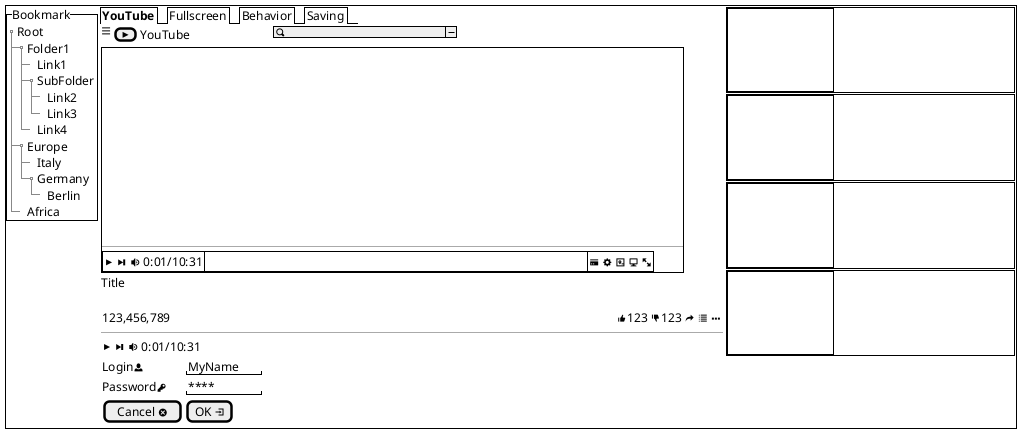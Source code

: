 @startsalt
{+
    {^"Bookmark"
        {T
        + Root
        ++ Folder1
        +++ Link1
        +++ SubFolder
        ++++ Link2
        ++++ Link3
        +++ Link4
        ++ Europe
        +++ Italy
        +++ Germany
        ++++ Berlin
        ++ Africa
        }
    }|
    {
        {/ <b>YouTube | Fullscreen | Behavior | Saving }
        {<&menu> |[<&media-play>]|YouTube|{<font size=10> ""            "" </font>}| ^                   <&magnifying-glass>^}
        {
            {+
                {<font size=140> ""      "" </font>}
                --
                {#
                    {<&media-play> <&media-step-forward> <&volume-high> 0:01/10:31}|
                    {<font size=12> ""                                                    ""</font>}|
                    {<&credit-card> <&cog> <&map> <&monitor> <&fullscreen-enter>}
                }
            }
            Title
            <font size=10> ""   "" </font>
            {123,456,789 ""                                                             "" <&thumb-up>123 <&thumb-down>123 <&share> <&list> <&ellipses>}
            --
            {<&media-play> <&media-step-forward> <&volume-high> 0:01/10:31}
            {Login<&person> | "MyName   "
                Password<&key> | "****     "
                [Cancel <&circle-x>] | [OK <&account-login>]
            }
        }
    }|
    {
        {+
            {+<font size=60> ""  "" </font>}|
            {<font size=60> ""    "" </font>}
        }
        {+
            {+<font size=60> ""  "" </font>}|
            {<font size=60> ""    "" </font>}
        }
        {+
            {+<font size=60> ""  "" </font>}|
            {<font size=60> ""    "" </font>}
        }
        {+
            {+<font size=60> ""  "" </font>}|
            {<font size=60> ""    "" </font>}
        }
    }
}
@endsalt